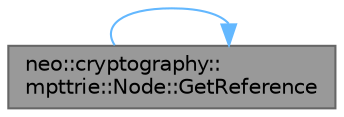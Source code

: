 digraph "neo::cryptography::mpttrie::Node::GetReference"
{
 // LATEX_PDF_SIZE
  bgcolor="transparent";
  edge [fontname=Helvetica,fontsize=10,labelfontname=Helvetica,labelfontsize=10];
  node [fontname=Helvetica,fontsize=10,shape=box,height=0.2,width=0.4];
  rankdir="LR";
  Node1 [id="Node000001",label="neo::cryptography::\lmpttrie::Node::GetReference",height=0.2,width=0.4,color="gray40", fillcolor="grey60", style="filled", fontcolor="black",tooltip="Gets the reference count."];
  Node1 -> Node1 [id="edge1_Node000001_Node000001",color="steelblue1",style="solid",tooltip=" "];
}
